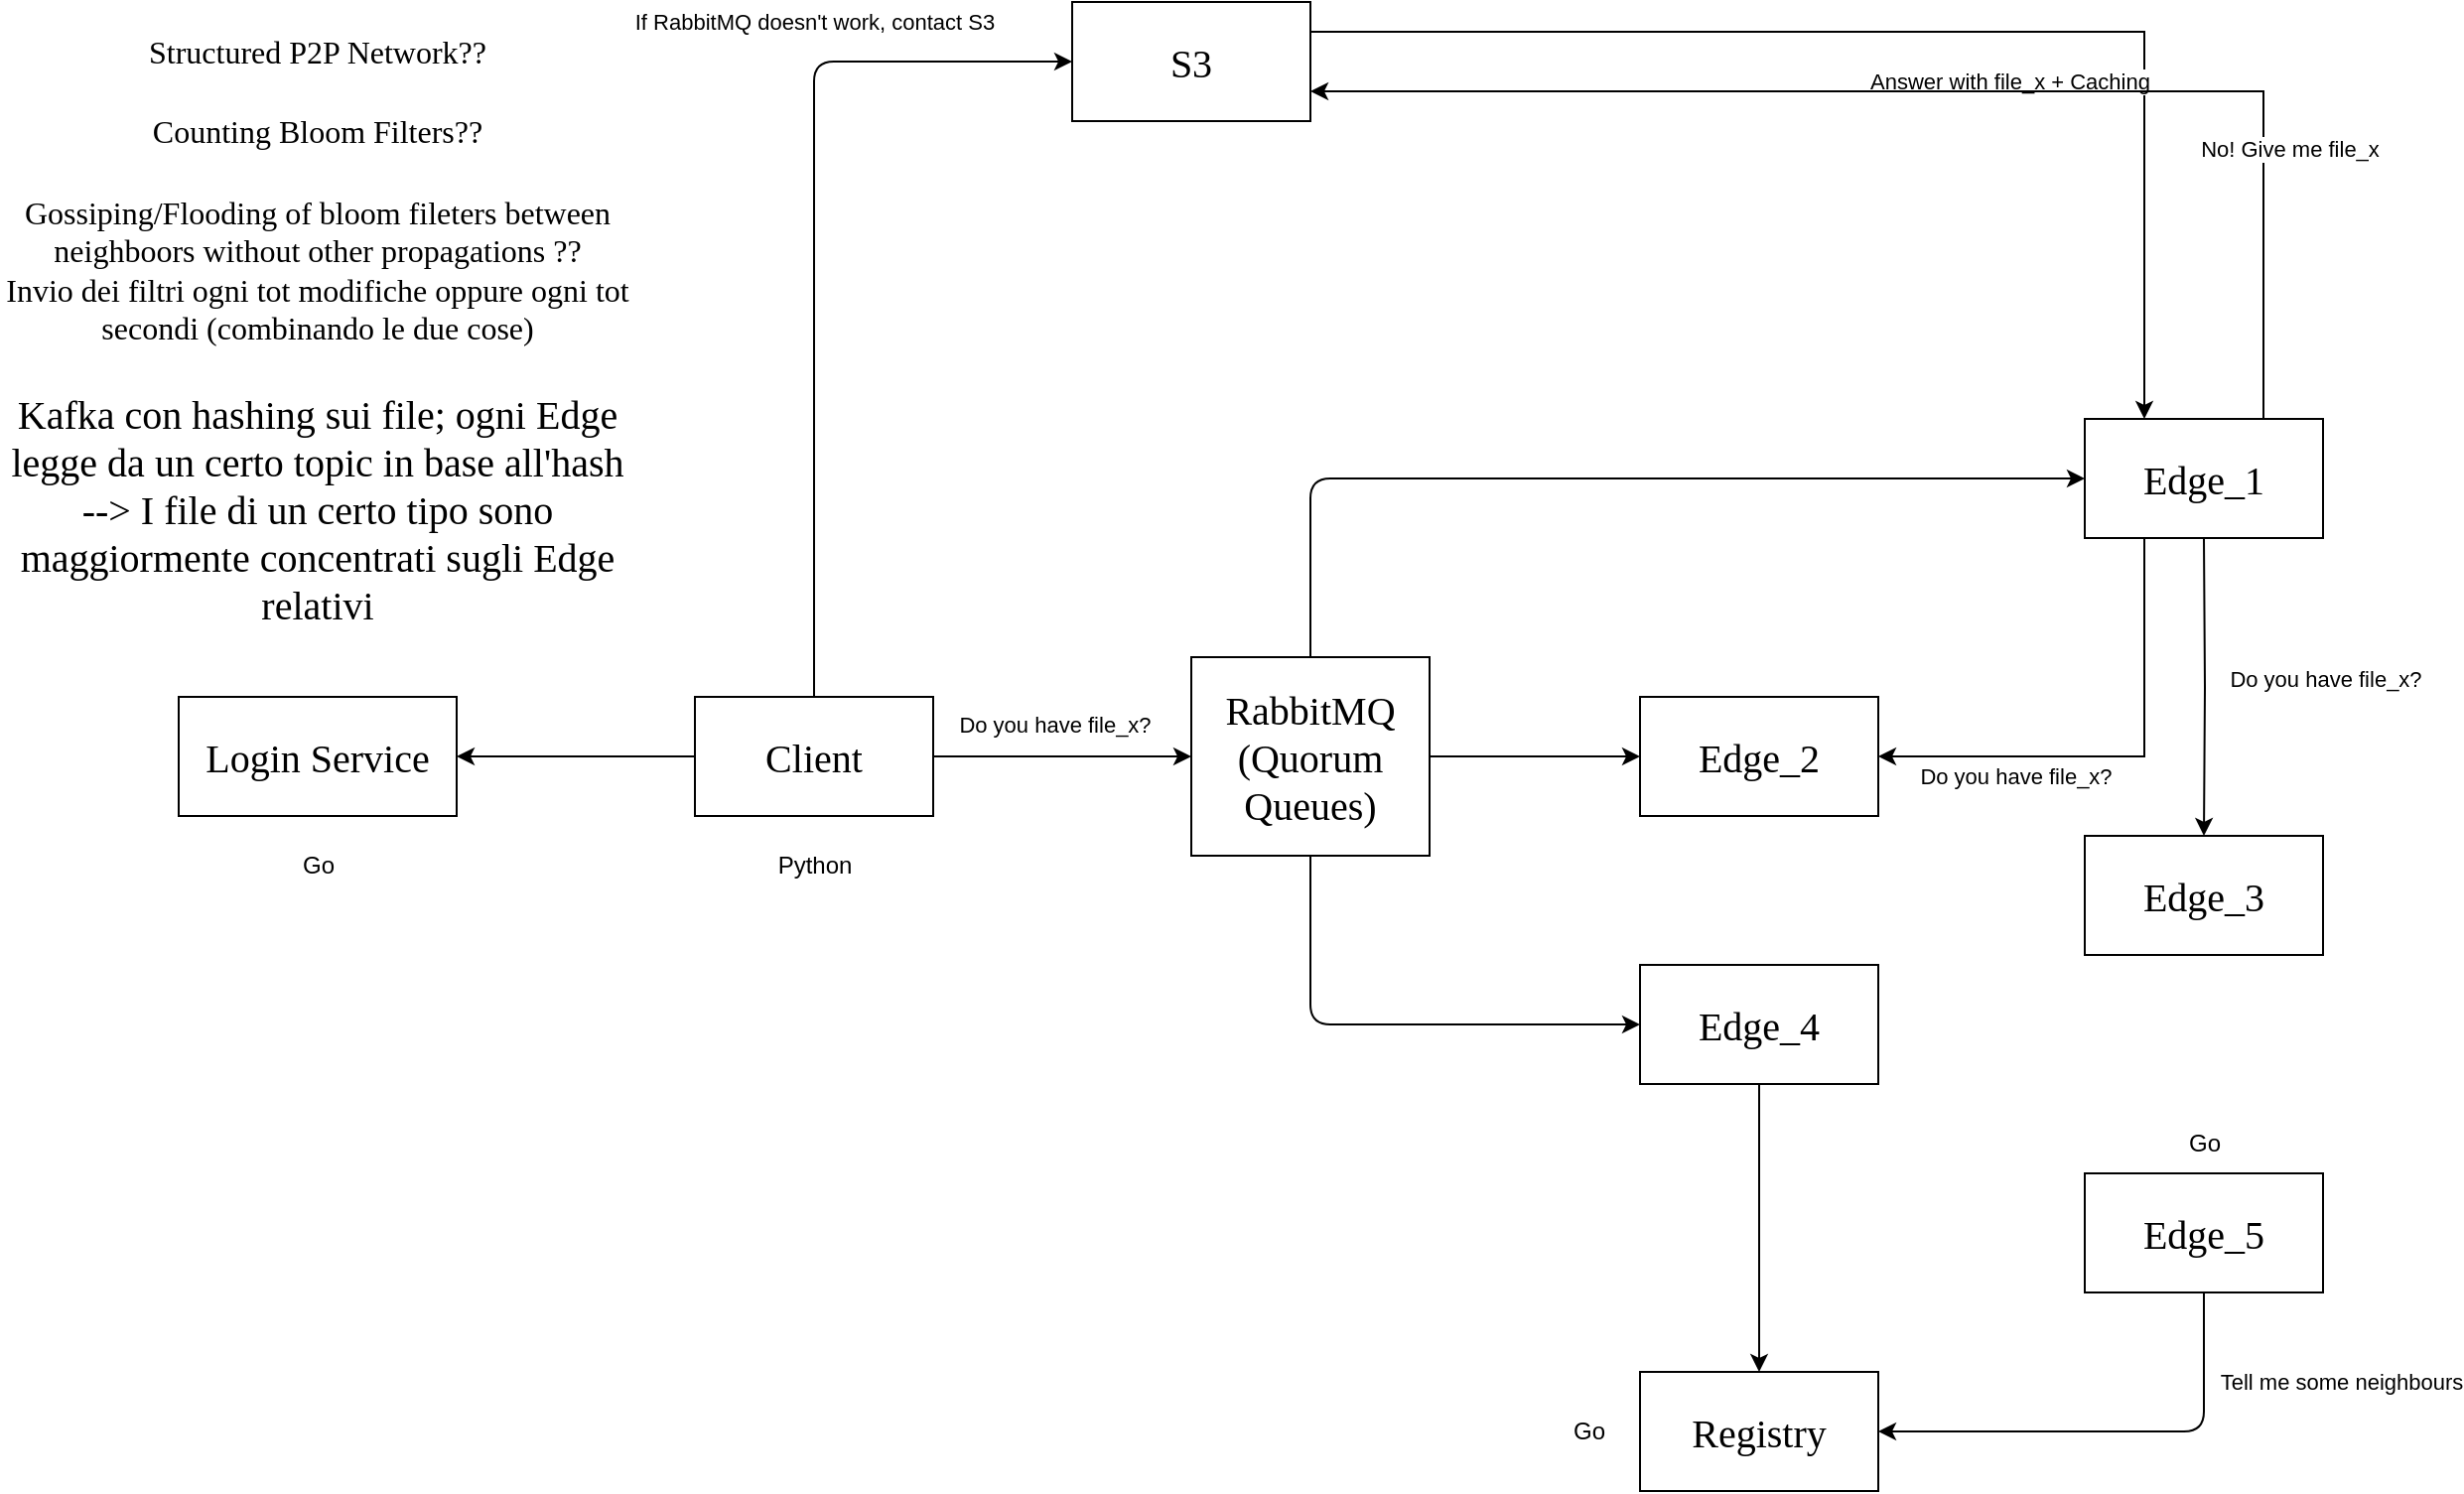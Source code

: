 <mxfile pages="3">
    <diagram name="Get File" id="ERLvfSf9l31dRj-6idGc">
        <mxGraphModel dx="2350" dy="759" grid="1" gridSize="10" guides="1" tooltips="1" connect="1" arrows="1" fold="1" page="1" pageScale="1" pageWidth="827" pageHeight="1169" math="0" shadow="0">
            <root>
                <mxCell id="0"/>
                <mxCell id="1" parent="0"/>
                <mxCell id="kAbpo-Gp6FqQRw1j7rk1-29" style="edgeStyle=orthogonalEdgeStyle;rounded=0;orthogonalLoop=1;jettySize=auto;html=1;exitX=1;exitY=0.25;exitDx=0;exitDy=0;entryX=0.25;entryY=0;entryDx=0;entryDy=0;" parent="1" source="kAbpo-Gp6FqQRw1j7rk1-1" target="kAbpo-Gp6FqQRw1j7rk1-3" edge="1">
                    <mxGeometry relative="1" as="geometry">
                        <mxPoint x="450" y="85" as="sourcePoint"/>
                    </mxGeometry>
                </mxCell>
                <mxCell id="kAbpo-Gp6FqQRw1j7rk1-30" value="Answer with file_x + Caching" style="edgeLabel;html=1;align=center;verticalAlign=middle;resizable=0;points=[];" parent="kAbpo-Gp6FqQRw1j7rk1-29" vertex="1" connectable="0">
                    <mxGeometry x="0.305" relative="1" as="geometry">
                        <mxPoint x="-50" y="25" as="offset"/>
                    </mxGeometry>
                </mxCell>
                <mxCell id="kAbpo-Gp6FqQRw1j7rk1-1" value="S3" style="rounded=0;whiteSpace=wrap;html=1;fontFamily=Times New Roman;fontSize=20;" parent="1" vertex="1">
                    <mxGeometry x="50" y="40" width="120" height="60" as="geometry"/>
                </mxCell>
                <mxCell id="kAbpo-Gp6FqQRw1j7rk1-21" style="edgeStyle=orthogonalEdgeStyle;rounded=0;orthogonalLoop=1;jettySize=auto;html=1;" parent="1" target="kAbpo-Gp6FqQRw1j7rk1-7" edge="1">
                    <mxGeometry relative="1" as="geometry">
                        <mxPoint x="620" y="310" as="sourcePoint"/>
                    </mxGeometry>
                </mxCell>
                <mxCell id="kAbpo-Gp6FqQRw1j7rk1-24" value="Do you have file_x?" style="edgeLabel;html=1;align=center;verticalAlign=middle;resizable=0;points=[];" parent="kAbpo-Gp6FqQRw1j7rk1-21" vertex="1" connectable="0">
                    <mxGeometry x="-0.009" y="1" relative="1" as="geometry">
                        <mxPoint x="59" y="-4" as="offset"/>
                    </mxGeometry>
                </mxCell>
                <mxCell id="kAbpo-Gp6FqQRw1j7rk1-22" style="edgeStyle=orthogonalEdgeStyle;rounded=0;orthogonalLoop=1;jettySize=auto;html=1;exitX=0.25;exitY=1;exitDx=0;exitDy=0;entryX=1;entryY=0.5;entryDx=0;entryDy=0;" parent="1" source="kAbpo-Gp6FqQRw1j7rk1-3" target="kAbpo-Gp6FqQRw1j7rk1-4" edge="1">
                    <mxGeometry relative="1" as="geometry"/>
                </mxCell>
                <mxCell id="kAbpo-Gp6FqQRw1j7rk1-23" value="Do you have file_x?" style="edgeLabel;html=1;align=center;verticalAlign=middle;resizable=0;points=[];" parent="kAbpo-Gp6FqQRw1j7rk1-22" vertex="1" connectable="0">
                    <mxGeometry x="0.3" y="-3" relative="1" as="geometry">
                        <mxPoint x="-17" y="13" as="offset"/>
                    </mxGeometry>
                </mxCell>
                <mxCell id="kAbpo-Gp6FqQRw1j7rk1-27" style="edgeStyle=orthogonalEdgeStyle;rounded=0;orthogonalLoop=1;jettySize=auto;html=1;exitX=0.75;exitY=0;exitDx=0;exitDy=0;entryX=1;entryY=0.75;entryDx=0;entryDy=0;" parent="1" source="kAbpo-Gp6FqQRw1j7rk1-3" target="kAbpo-Gp6FqQRw1j7rk1-1" edge="1">
                    <mxGeometry relative="1" as="geometry">
                        <mxPoint x="450" y="55" as="targetPoint"/>
                    </mxGeometry>
                </mxCell>
                <mxCell id="kAbpo-Gp6FqQRw1j7rk1-28" value="No! Give me file_x" style="edgeLabel;html=1;align=center;verticalAlign=middle;resizable=0;points=[];" parent="kAbpo-Gp6FqQRw1j7rk1-27" vertex="1" connectable="0">
                    <mxGeometry x="-0.359" y="4" relative="1" as="geometry">
                        <mxPoint x="54" y="25" as="offset"/>
                    </mxGeometry>
                </mxCell>
                <mxCell id="kAbpo-Gp6FqQRw1j7rk1-3" value="Edge_1" style="rounded=0;whiteSpace=wrap;html=1;fontFamily=Times New Roman;fontSize=20;" parent="1" vertex="1">
                    <mxGeometry x="560" y="250" width="120" height="60" as="geometry"/>
                </mxCell>
                <mxCell id="kAbpo-Gp6FqQRw1j7rk1-4" value="Edge_2" style="rounded=0;whiteSpace=wrap;html=1;fontFamily=Times New Roman;fontSize=20;" parent="1" vertex="1">
                    <mxGeometry x="336" y="390" width="120" height="60" as="geometry"/>
                </mxCell>
                <mxCell id="21" style="edgeStyle=orthogonalEdgeStyle;html=1;exitX=0.5;exitY=1;exitDx=0;exitDy=0;entryX=1;entryY=0.5;entryDx=0;entryDy=0;" parent="1" source="kAbpo-Gp6FqQRw1j7rk1-5" target="kAbpo-Gp6FqQRw1j7rk1-6" edge="1">
                    <mxGeometry relative="1" as="geometry"/>
                </mxCell>
                <mxCell id="22" value="Tell me some neighbours" style="edgeLabel;html=1;align=center;verticalAlign=middle;resizable=0;points=[];" parent="21" vertex="1" connectable="0">
                    <mxGeometry x="-0.371" y="-2" relative="1" as="geometry">
                        <mxPoint x="72" y="-23" as="offset"/>
                    </mxGeometry>
                </mxCell>
                <mxCell id="kAbpo-Gp6FqQRw1j7rk1-5" value="Edge_5" style="rounded=0;whiteSpace=wrap;html=1;fontFamily=Times New Roman;fontSize=20;" parent="1" vertex="1">
                    <mxGeometry x="560" y="630" width="120" height="60" as="geometry"/>
                </mxCell>
                <mxCell id="kAbpo-Gp6FqQRw1j7rk1-6" value="Registry" style="rounded=0;whiteSpace=wrap;html=1;fontFamily=Times New Roman;fontSize=20;" parent="1" vertex="1">
                    <mxGeometry x="336" y="730" width="120" height="60" as="geometry"/>
                </mxCell>
                <mxCell id="kAbpo-Gp6FqQRw1j7rk1-7" value="Edge_3" style="rounded=0;whiteSpace=wrap;html=1;fontFamily=Times New Roman;fontSize=20;" parent="1" vertex="1">
                    <mxGeometry x="560" y="460" width="120" height="60" as="geometry"/>
                </mxCell>
                <mxCell id="20" style="edgeStyle=none;html=1;exitX=0.5;exitY=1;exitDx=0;exitDy=0;" parent="1" source="kAbpo-Gp6FqQRw1j7rk1-8" target="kAbpo-Gp6FqQRw1j7rk1-6" edge="1">
                    <mxGeometry relative="1" as="geometry"/>
                </mxCell>
                <mxCell id="kAbpo-Gp6FqQRw1j7rk1-8" value="Edge_4" style="rounded=0;whiteSpace=wrap;html=1;fontFamily=Times New Roman;fontSize=20;" parent="1" vertex="1">
                    <mxGeometry x="336" y="525" width="120" height="60" as="geometry"/>
                </mxCell>
                <mxCell id="Gkt3XV9mKhzbIZuI4y3Y-6" style="edgeStyle=orthogonalEdgeStyle;rounded=0;orthogonalLoop=1;jettySize=auto;html=1;exitX=0;exitY=0.5;exitDx=0;exitDy=0;entryX=1;entryY=0.5;entryDx=0;entryDy=0;" parent="1" source="kAbpo-Gp6FqQRw1j7rk1-9" target="Gkt3XV9mKhzbIZuI4y3Y-2" edge="1">
                    <mxGeometry relative="1" as="geometry"/>
                </mxCell>
                <mxCell id="6" style="edgeStyle=none;html=1;exitX=1;exitY=0.5;exitDx=0;exitDy=0;entryX=0;entryY=0.5;entryDx=0;entryDy=0;fontFamily=Times New Roman;fontSize=20;" parent="1" source="kAbpo-Gp6FqQRw1j7rk1-9" target="5" edge="1">
                    <mxGeometry relative="1" as="geometry"/>
                </mxCell>
                <mxCell id="8" value="&lt;span style=&quot;font-family: Helvetica; font-size: 11px;&quot;&gt;Do you have file_x?&lt;/span&gt;" style="edgeLabel;html=1;align=center;verticalAlign=middle;resizable=0;points=[];fontSize=20;fontFamily=Times New Roman;" parent="6" vertex="1" connectable="0">
                    <mxGeometry x="-0.534" y="-4" relative="1" as="geometry">
                        <mxPoint x="30" y="-24" as="offset"/>
                    </mxGeometry>
                </mxCell>
                <mxCell id="18" style="edgeStyle=none;html=1;exitX=0.5;exitY=0;exitDx=0;exitDy=0;entryX=0;entryY=0.5;entryDx=0;entryDy=0;" parent="1" source="kAbpo-Gp6FqQRw1j7rk1-9" target="kAbpo-Gp6FqQRw1j7rk1-1" edge="1">
                    <mxGeometry relative="1" as="geometry">
                        <Array as="points">
                            <mxPoint x="-80" y="70"/>
                        </Array>
                    </mxGeometry>
                </mxCell>
                <mxCell id="19" value="If RabbitMQ doesn't work, contact S3" style="edgeLabel;html=1;align=center;verticalAlign=middle;resizable=0;points=[];" parent="18" vertex="1" connectable="0">
                    <mxGeometry x="0.382" y="-2" relative="1" as="geometry">
                        <mxPoint x="-2" y="-29" as="offset"/>
                    </mxGeometry>
                </mxCell>
                <mxCell id="kAbpo-Gp6FqQRw1j7rk1-9" value="Client" style="rounded=0;whiteSpace=wrap;html=1;fontFamily=Times New Roman;fontSize=20;" parent="1" vertex="1">
                    <mxGeometry x="-140" y="390" width="120" height="60" as="geometry"/>
                </mxCell>
                <mxCell id="Gkt3XV9mKhzbIZuI4y3Y-2" value="Login Service" style="rounded=0;whiteSpace=wrap;html=1;fontFamily=Times New Roman;fontSize=20;" parent="1" vertex="1">
                    <mxGeometry x="-400" y="390" width="140" height="60" as="geometry"/>
                </mxCell>
                <mxCell id="McJxMuK5_5Yb_4WmfTVT-1" value="Counting Bloom Filters??" style="text;html=1;strokeColor=none;fillColor=none;align=center;verticalAlign=middle;whiteSpace=wrap;rounded=0;fontSize=16;fontFamily=Times New Roman;" parent="1" vertex="1">
                    <mxGeometry x="-425" y="90" width="190" height="30" as="geometry"/>
                </mxCell>
                <mxCell id="McJxMuK5_5Yb_4WmfTVT-4" value="Structured P2P Network??" style="text;html=1;strokeColor=none;fillColor=none;align=center;verticalAlign=middle;whiteSpace=wrap;rounded=0;fontSize=16;fontFamily=Times New Roman;" parent="1" vertex="1">
                    <mxGeometry x="-425" y="50" width="190" height="30" as="geometry"/>
                </mxCell>
                <mxCell id="_Z8FdIFadxOyE6qoVxQv-2" value="Gossiping/Flooding of bloom fileters between neighboors without other propagations ??&lt;br&gt;Invio dei filtri ogni tot modifiche oppure ogni tot secondi (combinando le due cose)" style="text;html=1;strokeColor=none;fillColor=none;align=center;verticalAlign=middle;whiteSpace=wrap;rounded=0;fontSize=16;fontFamily=Times New Roman;" parent="1" vertex="1">
                    <mxGeometry x="-490" y="160" width="320" height="30" as="geometry"/>
                </mxCell>
                <mxCell id="10" style="edgeStyle=none;html=1;exitX=1;exitY=0.5;exitDx=0;exitDy=0;entryX=0;entryY=0.5;entryDx=0;entryDy=0;fontFamily=Times New Roman;fontSize=20;" parent="1" source="5" target="kAbpo-Gp6FqQRw1j7rk1-4" edge="1">
                    <mxGeometry relative="1" as="geometry"/>
                </mxCell>
                <mxCell id="11" style="edgeStyle=none;html=1;exitX=0.5;exitY=0;exitDx=0;exitDy=0;entryX=0;entryY=0.5;entryDx=0;entryDy=0;fontFamily=Times New Roman;fontSize=20;" parent="1" source="5" target="kAbpo-Gp6FqQRw1j7rk1-3" edge="1">
                    <mxGeometry relative="1" as="geometry">
                        <Array as="points">
                            <mxPoint x="170" y="280"/>
                        </Array>
                    </mxGeometry>
                </mxCell>
                <mxCell id="12" style="edgeStyle=none;html=1;exitX=0.5;exitY=1;exitDx=0;exitDy=0;entryX=0;entryY=0.5;entryDx=0;entryDy=0;fontFamily=Times New Roman;fontSize=20;" parent="1" source="5" target="kAbpo-Gp6FqQRw1j7rk1-8" edge="1">
                    <mxGeometry relative="1" as="geometry">
                        <Array as="points">
                            <mxPoint x="170" y="555"/>
                        </Array>
                    </mxGeometry>
                </mxCell>
                <mxCell id="5" value="&lt;font style=&quot;font-size: 20px;&quot; face=&quot;Times New Roman&quot;&gt;RabbitMQ (Quorum Queues)&lt;br&gt;&lt;/font&gt;" style="rounded=0;whiteSpace=wrap;html=1;" parent="1" vertex="1">
                    <mxGeometry x="110" y="370" width="120" height="100" as="geometry"/>
                </mxCell>
                <mxCell id="17" value="Kafka con hashing sui file; ogni Edge legge da un certo topic in base all'hash --&amp;gt; I file di un certo tipo sono maggiormente concentrati sugli Edge relativi" style="text;html=1;strokeColor=none;fillColor=none;align=center;verticalAlign=middle;whiteSpace=wrap;rounded=0;fontFamily=Times New Roman;fontSize=20;" parent="1" vertex="1">
                    <mxGeometry x="-490" y="280" width="320" height="30" as="geometry"/>
                </mxCell>
                <mxCell id="GBSsX-mOEc8JtoI3zeG6-22" value="Go" style="text;html=1;align=center;verticalAlign=middle;resizable=0;points=[];autosize=1;strokeColor=none;fillColor=none;" parent="1" vertex="1">
                    <mxGeometry x="-350" y="460" width="40" height="30" as="geometry"/>
                </mxCell>
                <mxCell id="GBSsX-mOEc8JtoI3zeG6-23" value="Python" style="text;html=1;align=center;verticalAlign=middle;resizable=0;points=[];autosize=1;strokeColor=none;fillColor=none;" parent="1" vertex="1">
                    <mxGeometry x="-110" y="460" width="60" height="30" as="geometry"/>
                </mxCell>
                <mxCell id="GBSsX-mOEc8JtoI3zeG6-24" value="Go" style="text;html=1;align=center;verticalAlign=middle;resizable=0;points=[];autosize=1;strokeColor=none;fillColor=none;" parent="1" vertex="1">
                    <mxGeometry x="600" y="600" width="40" height="30" as="geometry"/>
                </mxCell>
                <mxCell id="GBSsX-mOEc8JtoI3zeG6-25" value="Go" style="text;html=1;align=center;verticalAlign=middle;resizable=0;points=[];autosize=1;strokeColor=none;fillColor=none;" parent="1" vertex="1">
                    <mxGeometry x="290" y="745" width="40" height="30" as="geometry"/>
                </mxCell>
            </root>
        </mxGraphModel>
    </diagram>
    <diagram id="gJ0FruzGSYdkZxmFpLk-" name="Add File">
        <mxGraphModel dx="1066" dy="531" grid="1" gridSize="10" guides="1" tooltips="1" connect="1" arrows="1" fold="1" page="1" pageScale="1" pageWidth="827" pageHeight="1169" math="0" shadow="0">
            <root>
                <mxCell id="0"/>
                <mxCell id="1" parent="0"/>
                <mxCell id="WD0HaFn-ettRxgnPH-fI-1" style="edgeStyle=orthogonalEdgeStyle;rounded=0;orthogonalLoop=1;jettySize=auto;html=1;exitX=1;exitY=0.75;exitDx=0;exitDy=0;entryX=0.25;entryY=0;entryDx=0;entryDy=0;" parent="1" source="WD0HaFn-ettRxgnPH-fI-3" target="WD0HaFn-ettRxgnPH-fI-12" edge="1">
                    <mxGeometry relative="1" as="geometry"/>
                </mxCell>
                <mxCell id="WD0HaFn-ettRxgnPH-fI-2" value="File Added" style="edgeLabel;html=1;align=center;verticalAlign=middle;resizable=0;points=[];" parent="WD0HaFn-ettRxgnPH-fI-1" vertex="1" connectable="0">
                    <mxGeometry x="0.305" relative="1" as="geometry">
                        <mxPoint x="-50" y="25" as="offset"/>
                    </mxGeometry>
                </mxCell>
                <mxCell id="WD0HaFn-ettRxgnPH-fI-3" value="S3" style="rounded=0;whiteSpace=wrap;html=1;fontFamily=Times New Roman;fontSize=20;" parent="1" vertex="1">
                    <mxGeometry x="329" y="215" width="120" height="60" as="geometry"/>
                </mxCell>
                <mxCell id="WD0HaFn-ettRxgnPH-fI-8" style="edgeStyle=orthogonalEdgeStyle;rounded=0;orthogonalLoop=1;jettySize=auto;html=1;exitX=0;exitY=0.75;exitDx=0;exitDy=0;entryX=0.75;entryY=0;entryDx=0;entryDy=0;" parent="1" source="WD0HaFn-ettRxgnPH-fI-12" target="WD0HaFn-ettRxgnPH-fI-25" edge="1">
                    <mxGeometry relative="1" as="geometry"/>
                </mxCell>
                <mxCell id="WD0HaFn-ettRxgnPH-fI-9" value="Yes! Answer with file!" style="edgeLabel;html=1;align=center;verticalAlign=middle;resizable=0;points=[];" parent="WD0HaFn-ettRxgnPH-fI-8" vertex="1" connectable="0">
                    <mxGeometry x="0.344" y="-4" relative="1" as="geometry">
                        <mxPoint x="120" y="19" as="offset"/>
                    </mxGeometry>
                </mxCell>
                <mxCell id="WD0HaFn-ettRxgnPH-fI-10" style="edgeStyle=orthogonalEdgeStyle;rounded=0;orthogonalLoop=1;jettySize=auto;html=1;exitX=0.75;exitY=0;exitDx=0;exitDy=0;entryX=1;entryY=0.25;entryDx=0;entryDy=0;" parent="1" source="WD0HaFn-ettRxgnPH-fI-12" target="WD0HaFn-ettRxgnPH-fI-3" edge="1">
                    <mxGeometry relative="1" as="geometry"/>
                </mxCell>
                <mxCell id="WD0HaFn-ettRxgnPH-fI-11" value="Asynchronous add to S3" style="edgeLabel;html=1;align=center;verticalAlign=middle;resizable=0;points=[];" parent="WD0HaFn-ettRxgnPH-fI-10" vertex="1" connectable="0">
                    <mxGeometry x="-0.359" y="4" relative="1" as="geometry">
                        <mxPoint x="74" y="45" as="offset"/>
                    </mxGeometry>
                </mxCell>
                <mxCell id="WD0HaFn-ettRxgnPH-fI-12" value="Edge_1" style="rounded=0;whiteSpace=wrap;html=1;fontFamily=Times New Roman;fontSize=20;" parent="1" vertex="1">
                    <mxGeometry x="569" y="415" width="120" height="60" as="geometry"/>
                </mxCell>
                <mxCell id="WD0HaFn-ettRxgnPH-fI-28" style="edgeStyle=orthogonalEdgeStyle;rounded=0;orthogonalLoop=1;jettySize=auto;html=1;exitX=1;exitY=0.5;exitDx=0;exitDy=0;entryX=0.25;entryY=1;entryDx=0;entryDy=0;" parent="1" source="WD0HaFn-ettRxgnPH-fI-13" target="WD0HaFn-ettRxgnPH-fI-12" edge="1">
                    <mxGeometry relative="1" as="geometry"/>
                </mxCell>
                <mxCell id="WD0HaFn-ettRxgnPH-fI-29" value="Did you add file_x?" style="edgeLabel;html=1;align=center;verticalAlign=middle;resizable=0;points=[];" parent="WD0HaFn-ettRxgnPH-fI-28" vertex="1" connectable="0">
                    <mxGeometry x="-0.661" y="4" relative="1" as="geometry">
                        <mxPoint x="26" y="-6" as="offset"/>
                    </mxGeometry>
                </mxCell>
                <mxCell id="WD0HaFn-ettRxgnPH-fI-30" style="edgeStyle=orthogonalEdgeStyle;rounded=0;orthogonalLoop=1;jettySize=auto;html=1;exitX=0.75;exitY=0;exitDx=0;exitDy=0;entryX=0.75;entryY=1;entryDx=0;entryDy=0;" parent="1" source="WD0HaFn-ettRxgnPH-fI-13" target="WD0HaFn-ettRxgnPH-fI-3" edge="1">
                    <mxGeometry relative="1" as="geometry"/>
                </mxCell>
                <mxCell id="WD0HaFn-ettRxgnPH-fI-31" value="Did Edge_1 add file?" style="edgeLabel;html=1;align=center;verticalAlign=middle;resizable=0;points=[];" parent="WD0HaFn-ettRxgnPH-fI-30" vertex="1" connectable="0">
                    <mxGeometry x="0.236" y="-1" relative="1" as="geometry">
                        <mxPoint x="49" y="23" as="offset"/>
                    </mxGeometry>
                </mxCell>
                <mxCell id="WD0HaFn-ettRxgnPH-fI-13" value="Edge_2" style="rounded=0;whiteSpace=wrap;html=1;fontFamily=Times New Roman;fontSize=20;" parent="1" vertex="1">
                    <mxGeometry x="329" y="555" width="120" height="60" as="geometry"/>
                </mxCell>
                <mxCell id="WD0HaFn-ettRxgnPH-fI-14" value="Edge_5" style="rounded=0;whiteSpace=wrap;html=1;fontFamily=Times New Roman;fontSize=20;" parent="1" vertex="1">
                    <mxGeometry x="569" y="895" width="120" height="60" as="geometry"/>
                </mxCell>
                <mxCell id="WD0HaFn-ettRxgnPH-fI-15" style="edgeStyle=orthogonalEdgeStyle;rounded=0;orthogonalLoop=1;jettySize=auto;html=1;exitX=0.25;exitY=0;exitDx=0;exitDy=0;entryX=0.25;entryY=1;entryDx=0;entryDy=0;" parent="1" source="WD0HaFn-ettRxgnPH-fI-17" target="WD0HaFn-ettRxgnPH-fI-25" edge="1">
                    <mxGeometry relative="1" as="geometry"/>
                </mxCell>
                <mxCell id="WD0HaFn-ettRxgnPH-fI-16" value="{Edge_i, Edge_j, Edge_k}" style="edgeLabel;html=1;align=center;verticalAlign=middle;resizable=0;points=[];" parent="WD0HaFn-ettRxgnPH-fI-15" vertex="1" connectable="0">
                    <mxGeometry x="0.233" y="2" relative="1" as="geometry">
                        <mxPoint x="-38" y="31" as="offset"/>
                    </mxGeometry>
                </mxCell>
                <mxCell id="WD0HaFn-ettRxgnPH-fI-17" value="Discovery" style="rounded=0;whiteSpace=wrap;html=1;fontFamily=Times New Roman;fontSize=20;" parent="1" vertex="1">
                    <mxGeometry x="109" y="825" width="120" height="60" as="geometry"/>
                </mxCell>
                <mxCell id="WD0HaFn-ettRxgnPH-fI-18" value="Edge_3" style="rounded=0;whiteSpace=wrap;html=1;fontFamily=Times New Roman;fontSize=20;" parent="1" vertex="1">
                    <mxGeometry x="569" y="685" width="120" height="60" as="geometry"/>
                </mxCell>
                <mxCell id="WD0HaFn-ettRxgnPH-fI-19" value="Edge_4" style="rounded=0;whiteSpace=wrap;html=1;fontFamily=Times New Roman;fontSize=20;" parent="1" vertex="1">
                    <mxGeometry x="329" y="755" width="120" height="60" as="geometry"/>
                </mxCell>
                <mxCell id="WD0HaFn-ettRxgnPH-fI-20" style="edgeStyle=orthogonalEdgeStyle;rounded=0;orthogonalLoop=1;jettySize=auto;html=1;exitX=0.75;exitY=1;exitDx=0;exitDy=0;entryX=0.75;entryY=0;entryDx=0;entryDy=0;" parent="1" source="WD0HaFn-ettRxgnPH-fI-25" target="WD0HaFn-ettRxgnPH-fI-17" edge="1">
                    <mxGeometry relative="1" as="geometry"/>
                </mxCell>
                <mxCell id="WD0HaFn-ettRxgnPH-fI-21" value="Who??" style="edgeLabel;html=1;align=center;verticalAlign=middle;resizable=0;points=[];" parent="WD0HaFn-ettRxgnPH-fI-20" vertex="1" connectable="0">
                    <mxGeometry x="-0.233" y="3" relative="1" as="geometry">
                        <mxPoint x="17" y="31" as="offset"/>
                    </mxGeometry>
                </mxCell>
                <mxCell id="WD0HaFn-ettRxgnPH-fI-22" style="edgeStyle=orthogonalEdgeStyle;rounded=0;orthogonalLoop=1;jettySize=auto;html=1;exitX=1;exitY=0.5;exitDx=0;exitDy=0;entryX=0;entryY=0.5;entryDx=0;entryDy=0;" parent="1" source="WD0HaFn-ettRxgnPH-fI-25" target="WD0HaFn-ettRxgnPH-fI-13" edge="1">
                    <mxGeometry relative="1" as="geometry"/>
                </mxCell>
                <mxCell id="WD0HaFn-ettRxgnPH-fI-26" value="Add file_x" style="edgeLabel;html=1;align=center;verticalAlign=middle;resizable=0;points=[];" parent="WD0HaFn-ettRxgnPH-fI-22" vertex="1" connectable="0">
                    <mxGeometry x="-0.285" y="-1" relative="1" as="geometry">
                        <mxPoint x="5" y="-11" as="offset"/>
                    </mxGeometry>
                </mxCell>
                <mxCell id="WD0HaFn-ettRxgnPH-fI-23" style="edgeStyle=orthogonalEdgeStyle;rounded=0;orthogonalLoop=1;jettySize=auto;html=1;exitX=0.25;exitY=0;exitDx=0;exitDy=0;entryX=0;entryY=0.25;entryDx=0;entryDy=0;" parent="1" source="WD0HaFn-ettRxgnPH-fI-25" target="WD0HaFn-ettRxgnPH-fI-12" edge="1">
                    <mxGeometry relative="1" as="geometry"/>
                </mxCell>
                <mxCell id="WD0HaFn-ettRxgnPH-fI-24" value="Add file_x" style="edgeLabel;html=1;align=center;verticalAlign=middle;resizable=0;points=[];" parent="WD0HaFn-ettRxgnPH-fI-23" vertex="1" connectable="0">
                    <mxGeometry x="-0.379" y="2" relative="1" as="geometry">
                        <mxPoint x="142" y="-8" as="offset"/>
                    </mxGeometry>
                </mxCell>
                <mxCell id="WD0HaFn-ettRxgnPH-fI-25" value="Client" style="rounded=0;whiteSpace=wrap;html=1;fontFamily=Times New Roman;fontSize=20;" parent="1" vertex="1">
                    <mxGeometry x="109" y="555" width="120" height="60" as="geometry"/>
                </mxCell>
            </root>
        </mxGraphModel>
    </diagram>
    <diagram id="kCe3dKsDuUyaTgqi9a7N" name="Delete File">
        <mxGraphModel dx="1117" dy="608" grid="1" gridSize="10" guides="1" tooltips="1" connect="1" arrows="1" fold="1" page="1" pageScale="1" pageWidth="827" pageHeight="1169" math="0" shadow="0">
            <root>
                <mxCell id="0"/>
                <mxCell id="1" parent="0"/>
                <mxCell id="2uDg2tggHDzlQVBKCWBi-31" style="edgeStyle=orthogonalEdgeStyle;rounded=0;orthogonalLoop=1;jettySize=auto;html=1;exitX=0.5;exitY=1;exitDx=0;exitDy=0;entryX=0;entryY=0.25;entryDx=0;entryDy=0;" parent="1" source="2uDg2tggHDzlQVBKCWBi-3" target="2uDg2tggHDzlQVBKCWBi-8" edge="1">
                    <mxGeometry relative="1" as="geometry"/>
                </mxCell>
                <mxCell id="2uDg2tggHDzlQVBKCWBi-32" value="Yes! Keep file_x&lt;br&gt;" style="edgeLabel;html=1;align=center;verticalAlign=middle;resizable=0;points=[];" parent="2uDg2tggHDzlQVBKCWBi-31" vertex="1" connectable="0">
                    <mxGeometry x="-0.792" y="1" relative="1" as="geometry">
                        <mxPoint x="49" y="-12" as="offset"/>
                    </mxGeometry>
                </mxCell>
                <mxCell id="2uDg2tggHDzlQVBKCWBi-33" value="No! Delete file_x" style="edgeLabel;html=1;align=center;verticalAlign=middle;resizable=0;points=[];" parent="2uDg2tggHDzlQVBKCWBi-31" vertex="1" connectable="0">
                    <mxGeometry x="-0.525" y="-2" relative="1" as="geometry">
                        <mxPoint x="52" y="-36" as="offset"/>
                    </mxGeometry>
                </mxCell>
                <mxCell id="2uDg2tggHDzlQVBKCWBi-3" value="S3" style="rounded=0;whiteSpace=wrap;html=1;fontFamily=Times New Roman;fontSize=20;" parent="1" vertex="1">
                    <mxGeometry x="309" y="370" width="120" height="60" as="geometry"/>
                </mxCell>
                <mxCell id="2uDg2tggHDzlQVBKCWBi-29" style="edgeStyle=orthogonalEdgeStyle;rounded=0;orthogonalLoop=1;jettySize=auto;html=1;exitX=0.5;exitY=0;exitDx=0;exitDy=0;entryX=1;entryY=0.25;entryDx=0;entryDy=0;" parent="1" source="2uDg2tggHDzlQVBKCWBi-8" target="2uDg2tggHDzlQVBKCWBi-3" edge="1">
                    <mxGeometry relative="1" as="geometry"/>
                </mxCell>
                <mxCell id="2uDg2tggHDzlQVBKCWBi-30" value="Do you still have file_x?" style="edgeLabel;html=1;align=center;verticalAlign=middle;resizable=0;points=[];" parent="2uDg2tggHDzlQVBKCWBi-29" vertex="1" connectable="0">
                    <mxGeometry x="0.585" y="-2" relative="1" as="geometry">
                        <mxPoint x="43" y="-13" as="offset"/>
                    </mxGeometry>
                </mxCell>
                <mxCell id="2uDg2tggHDzlQVBKCWBi-8" value="Edge_1" style="rounded=0;whiteSpace=wrap;html=1;fontFamily=Times New Roman;fontSize=20;" parent="1" vertex="1">
                    <mxGeometry x="618" y="570" width="120" height="60" as="geometry"/>
                </mxCell>
                <mxCell id="2uDg2tggHDzlQVBKCWBi-13" value="Edge_2" style="rounded=0;whiteSpace=wrap;html=1;fontFamily=Times New Roman;fontSize=20;" parent="1" vertex="1">
                    <mxGeometry x="378" y="680" width="120" height="60" as="geometry"/>
                </mxCell>
                <mxCell id="2uDg2tggHDzlQVBKCWBi-14" value="Edge_5" style="rounded=0;whiteSpace=wrap;html=1;fontFamily=Times New Roman;fontSize=20;" parent="1" vertex="1">
                    <mxGeometry x="618" y="1020" width="120" height="60" as="geometry"/>
                </mxCell>
                <mxCell id="2uDg2tggHDzlQVBKCWBi-15" style="edgeStyle=orthogonalEdgeStyle;rounded=0;orthogonalLoop=1;jettySize=auto;html=1;exitX=0.25;exitY=0;exitDx=0;exitDy=0;entryX=0.25;entryY=1;entryDx=0;entryDy=0;" parent="1" source="2uDg2tggHDzlQVBKCWBi-17" target="2uDg2tggHDzlQVBKCWBi-26" edge="1">
                    <mxGeometry relative="1" as="geometry"/>
                </mxCell>
                <mxCell id="2uDg2tggHDzlQVBKCWBi-16" value="{Edge_i, Edge_j, Edge_k}" style="edgeLabel;html=1;align=center;verticalAlign=middle;resizable=0;points=[];" parent="2uDg2tggHDzlQVBKCWBi-15" vertex="1" connectable="0">
                    <mxGeometry x="0.233" y="2" relative="1" as="geometry">
                        <mxPoint x="-38" y="31" as="offset"/>
                    </mxGeometry>
                </mxCell>
                <mxCell id="2uDg2tggHDzlQVBKCWBi-17" value="Discovery" style="rounded=0;whiteSpace=wrap;html=1;fontFamily=Times New Roman;fontSize=20;" parent="1" vertex="1">
                    <mxGeometry x="99" y="980" width="120" height="60" as="geometry"/>
                </mxCell>
                <mxCell id="2uDg2tggHDzlQVBKCWBi-18" value="Edge_3" style="rounded=0;whiteSpace=wrap;html=1;fontFamily=Times New Roman;fontSize=20;" parent="1" vertex="1">
                    <mxGeometry x="618" y="810" width="120" height="60" as="geometry"/>
                </mxCell>
                <mxCell id="2uDg2tggHDzlQVBKCWBi-19" value="Edge_4" style="rounded=0;whiteSpace=wrap;html=1;fontFamily=Times New Roman;fontSize=20;" parent="1" vertex="1">
                    <mxGeometry x="378" y="880" width="120" height="60" as="geometry"/>
                </mxCell>
                <mxCell id="2uDg2tggHDzlQVBKCWBi-20" style="edgeStyle=orthogonalEdgeStyle;rounded=0;orthogonalLoop=1;jettySize=auto;html=1;exitX=0.75;exitY=1;exitDx=0;exitDy=0;entryX=0.75;entryY=0;entryDx=0;entryDy=0;" parent="1" source="2uDg2tggHDzlQVBKCWBi-26" target="2uDg2tggHDzlQVBKCWBi-17" edge="1">
                    <mxGeometry relative="1" as="geometry"/>
                </mxCell>
                <mxCell id="2uDg2tggHDzlQVBKCWBi-21" value="Who??" style="edgeLabel;html=1;align=center;verticalAlign=middle;resizable=0;points=[];" parent="2uDg2tggHDzlQVBKCWBi-20" vertex="1" connectable="0">
                    <mxGeometry x="-0.233" y="3" relative="1" as="geometry">
                        <mxPoint x="17" y="31" as="offset"/>
                    </mxGeometry>
                </mxCell>
                <mxCell id="2uDg2tggHDzlQVBKCWBi-27" style="edgeStyle=orthogonalEdgeStyle;rounded=0;orthogonalLoop=1;jettySize=auto;html=1;exitX=0.5;exitY=0;exitDx=0;exitDy=0;entryX=0;entryY=0.5;entryDx=0;entryDy=0;" parent="1" source="2uDg2tggHDzlQVBKCWBi-26" target="2uDg2tggHDzlQVBKCWBi-3" edge="1">
                    <mxGeometry relative="1" as="geometry"/>
                </mxCell>
                <mxCell id="2uDg2tggHDzlQVBKCWBi-28" value="Delete file_x" style="edgeLabel;html=1;align=center;verticalAlign=middle;resizable=0;points=[];" parent="2uDg2tggHDzlQVBKCWBi-27" vertex="1" connectable="0">
                    <mxGeometry x="-0.318" y="-3" relative="1" as="geometry">
                        <mxPoint x="38" y="17" as="offset"/>
                    </mxGeometry>
                </mxCell>
                <mxCell id="2uDg2tggHDzlQVBKCWBi-26" value="Client" style="rounded=0;whiteSpace=wrap;html=1;fontFamily=Times New Roman;fontSize=20;" parent="1" vertex="1">
                    <mxGeometry x="99" y="710" width="120" height="60" as="geometry"/>
                </mxCell>
            </root>
        </mxGraphModel>
    </diagram>
</mxfile>